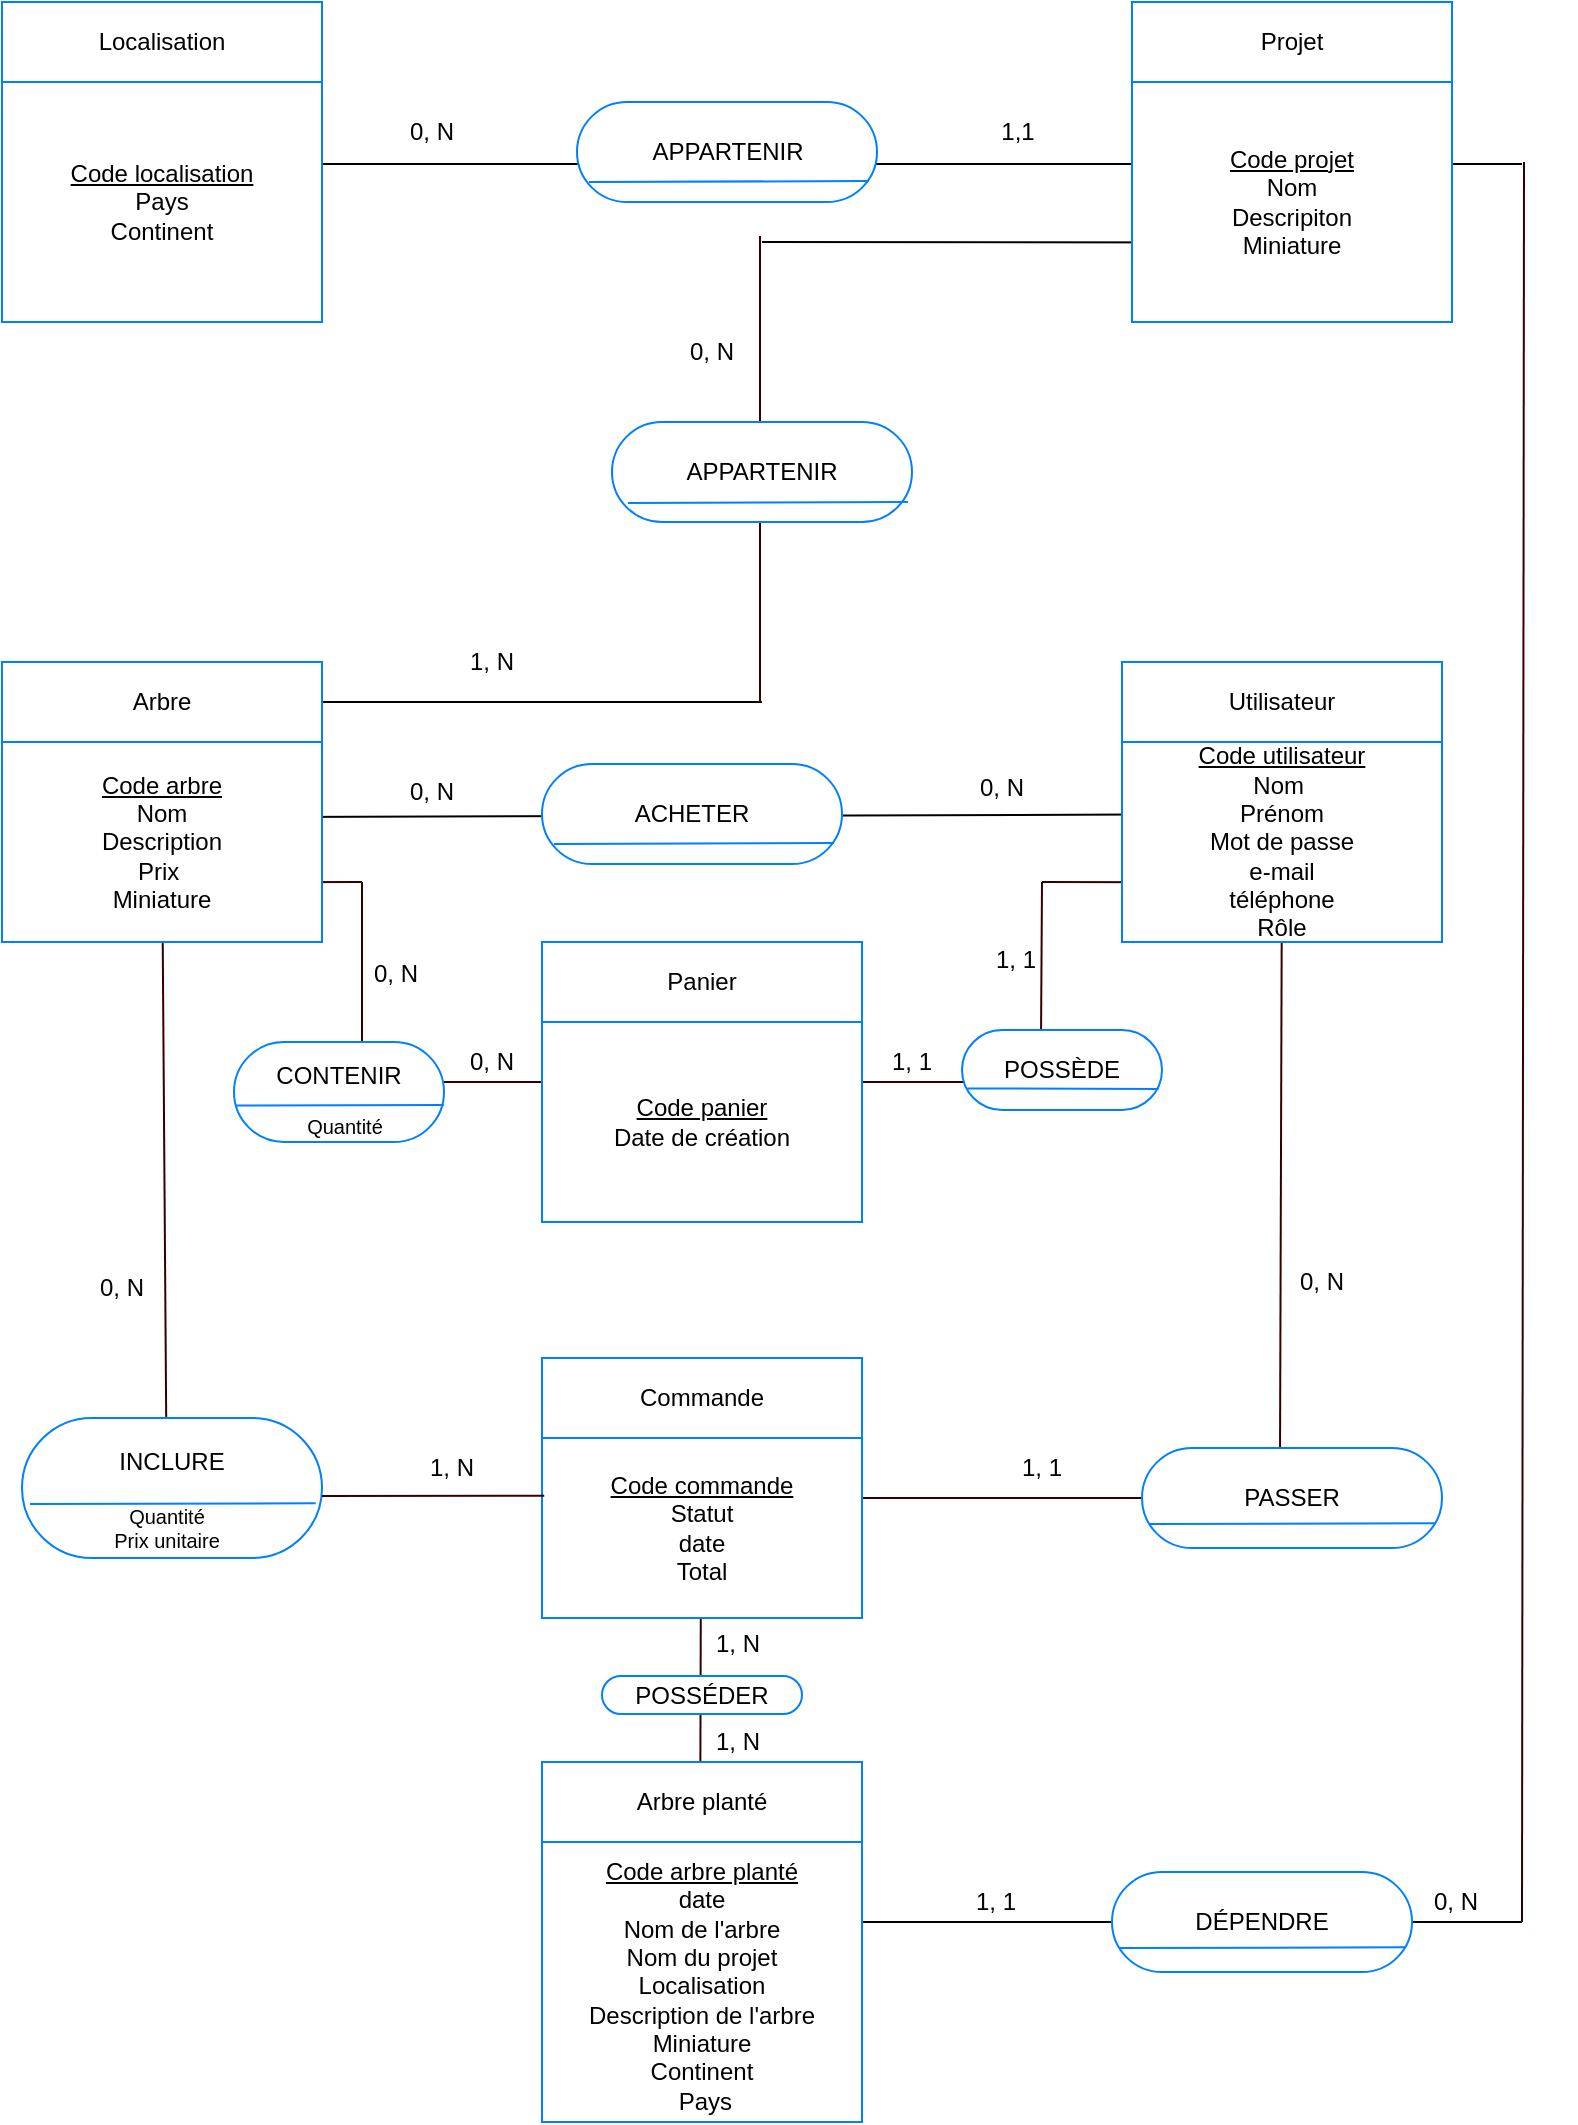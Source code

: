 <mxfile version="12.2.4" pages="1"><diagram id="wuAP7OVj4DSlteB5lkao" name="Page-1"><mxGraphModel dx="1166" dy="775" grid="1" gridSize="10" guides="1" tooltips="1" connect="1" arrows="1" fold="1" page="1" pageScale="1" pageWidth="827" pageHeight="1169" math="0" shadow="0"><root><mxCell id="0"/><mxCell id="1" parent="0"/><mxCell id="110" value="" style="endArrow=none;html=1;" parent="1" edge="1"><mxGeometry width="50" height="50" relative="1" as="geometry"><mxPoint x="460" y="1040" as="sourcePoint"/><mxPoint x="800" y="1040" as="targetPoint"/></mxGeometry></mxCell><mxCell id="103" value="" style="endArrow=none;html=1;exitX=-0.019;exitY=0.344;exitDx=0;exitDy=0;exitPerimeter=0;" parent="1" edge="1"><mxGeometry width="50" height="50" relative="1" as="geometry"><mxPoint x="652.96" y="200.28" as="sourcePoint"/><mxPoint x="420" y="200" as="targetPoint"/></mxGeometry></mxCell><mxCell id="101" value="" style="endArrow=none;html=1;" parent="1" edge="1"><mxGeometry width="50" height="50" relative="1" as="geometry"><mxPoint x="420" y="430" as="sourcePoint"/><mxPoint x="70" y="430" as="targetPoint"/></mxGeometry></mxCell><mxCell id="98" value="" style="endArrow=none;html=1;entryX=0.875;entryY=0.375;entryDx=0;entryDy=0;entryPerimeter=0;" parent="1" edge="1"><mxGeometry width="50" height="50" relative="1" as="geometry"><mxPoint x="800" y="161" as="sourcePoint"/><mxPoint x="111.5" y="161" as="targetPoint"/></mxGeometry></mxCell><mxCell id="28" value="" style="endArrow=none;html=1;strokeColor=#330000;labelBorderColor=#330000;exitX=0.5;exitY=0.333;exitDx=0;exitDy=0;exitPerimeter=0;" parent="1" source="25" edge="1"><mxGeometry width="50" height="50" relative="1" as="geometry"><mxPoint x="480" y="828" as="sourcePoint"/><mxPoint x="680" y="828" as="targetPoint"/></mxGeometry></mxCell><mxCell id="92" value="" style="endArrow=none;html=1;strokeColor=#330000;entryX=0.395;entryY=0.15;entryDx=0;entryDy=0;entryPerimeter=0;" parent="1" edge="1"><mxGeometry width="50" height="50" relative="1" as="geometry"><mxPoint x="389.5" y="843" as="sourcePoint"/><mxPoint x="389" y="1033" as="targetPoint"/><Array as="points"/></mxGeometry></mxCell><mxCell id="78" value="" style="endArrow=none;html=1;strokeColor=#330000;entryX=1;entryY=0.75;entryDx=0;entryDy=0;" parent="1" edge="1"><mxGeometry width="50" height="50" relative="1" as="geometry"><mxPoint x="220" y="520" as="sourcePoint"/><mxPoint x="220" y="642.25" as="targetPoint"/><Array as="points"/></mxGeometry></mxCell><mxCell id="80" value="" style="endArrow=none;html=1;strokeColor=#330000;" parent="1" edge="1"><mxGeometry width="50" height="50" relative="1" as="geometry"><mxPoint x="220" y="520" as="sourcePoint"/><mxPoint x="54" y="520.5" as="targetPoint"/><Array as="points"/></mxGeometry></mxCell><mxCell id="81" value="" style="endArrow=none;html=1;strokeColor=#330000;entryX=0.395;entryY=0.15;entryDx=0;entryDy=0;entryPerimeter=0;" parent="1" target="74" edge="1"><mxGeometry width="50" height="50" relative="1" as="geometry"><mxPoint x="560" y="520" as="sourcePoint"/><mxPoint x="559.5" y="704.0" as="targetPoint"/><Array as="points"/></mxGeometry></mxCell><mxCell id="79" value="" style="endArrow=none;html=1;strokeColor=#330000;" parent="1" edge="1"><mxGeometry width="50" height="50" relative="1" as="geometry"><mxPoint x="750.5" y="520.5" as="sourcePoint"/><mxPoint x="560" y="520" as="targetPoint"/><Array as="points"/></mxGeometry></mxCell><mxCell id="35" value="" style="endArrow=none;html=1;strokeColor=#330000;labelBorderColor=#330000;exitX=0.46;exitY=0.1;exitDx=0;exitDy=0;exitPerimeter=0;" parent="1" source="29" target="10" edge="1"><mxGeometry width="50" height="50" relative="1" as="geometry"><mxPoint x="679" y="704" as="sourcePoint"/><mxPoint x="679" y="610" as="targetPoint"/></mxGeometry></mxCell><mxCell id="34" value="" style="endArrow=none;html=1;strokeColor=#330000;labelBorderColor=#330000;" parent="1" source="85" target="8" edge="1"><mxGeometry width="50" height="50" relative="1" as="geometry"><mxPoint x="121" y="975" as="sourcePoint"/><mxPoint x="240" y="704" as="targetPoint"/></mxGeometry></mxCell><mxCell id="14" value="" style="endArrow=none;html=1;entryX=0.875;entryY=0.375;entryDx=0;entryDy=0;entryPerimeter=0;exitX=0.044;exitY=0.363;exitDx=0;exitDy=0;exitPerimeter=0;" parent="1" source="10" target="8" edge="1"><mxGeometry width="50" height="50" relative="1" as="geometry"><mxPoint x="310" y="510" as="sourcePoint"/><mxPoint x="200" y="505" as="targetPoint"/></mxGeometry></mxCell><mxCell id="60" value="" style="endArrow=none;html=1;strokeColor=#330000;" parent="1" edge="1"><mxGeometry width="50" height="50" relative="1" as="geometry"><mxPoint x="180" y="620" as="sourcePoint"/><mxPoint x="540" y="620" as="targetPoint"/></mxGeometry></mxCell><mxCell id="7" value="Arbre" style="rounded=0;whiteSpace=wrap;html=1;strokeColor=#007FFF;" parent="1" vertex="1"><mxGeometry x="40" y="410" width="160" height="40" as="geometry"/></mxCell><mxCell id="8" value="&lt;u&gt;Code arbre&lt;br&gt;&lt;/u&gt;Nom&lt;br&gt;Description&lt;br&gt;Prix&amp;nbsp;&lt;br&gt;Miniature" style="rounded=0;whiteSpace=wrap;html=1;strokeColor=#007FFF;" parent="1" vertex="1"><mxGeometry x="40" y="450" width="160" height="100" as="geometry"/></mxCell><mxCell id="9" value="Utilisateur" style="rounded=0;whiteSpace=wrap;html=1;strokeColor=#007FFF;" parent="1" vertex="1"><mxGeometry x="600" y="410" width="160" height="40" as="geometry"/></mxCell><mxCell id="10" value="&lt;u&gt;Code utilisateur&lt;br&gt;&lt;/u&gt;Nom&amp;nbsp;&lt;br&gt;Prénom&lt;br&gt;Mot de passe&lt;br&gt;e-mail&lt;br&gt;téléphone&lt;br&gt;Rôle" style="rounded=0;whiteSpace=wrap;html=1;strokeColor=#007FFF;" parent="1" vertex="1"><mxGeometry x="600" y="450" width="160" height="100" as="geometry"/></mxCell><mxCell id="13" value="ACHETER" style="rounded=1;whiteSpace=wrap;html=1;arcSize=50;strokeColor=#007FFF;" parent="1" vertex="1"><mxGeometry x="310" y="461" width="150" height="50" as="geometry"/></mxCell><mxCell id="16" value="" style="endArrow=none;html=1;entryX=1;entryY=0.75;entryDx=0;entryDy=0;strokeColor=#007FFF;" parent="1" edge="1"><mxGeometry width="50" height="50" relative="1" as="geometry"><mxPoint x="316" y="501" as="sourcePoint"/><mxPoint x="456" y="500.5" as="targetPoint"/></mxGeometry></mxCell><mxCell id="18" value="0, N" style="rounded=0;whiteSpace=wrap;html=1;labelBorderColor=none;strokeColor=none;fillColor=none;" parent="1" vertex="1"><mxGeometry x="520" y="463" width="40" height="20" as="geometry"/></mxCell><mxCell id="21" value="0, N" style="rounded=0;whiteSpace=wrap;html=1;labelBorderColor=none;strokeColor=none;fillColor=none;" parent="1" vertex="1"><mxGeometry x="230" y="460" width="50" height="30" as="geometry"/></mxCell><mxCell id="25" value="&lt;u&gt;Code commande&lt;br&gt;&lt;/u&gt;Statut&lt;br&gt;date&lt;br&gt;Total" style="rounded=0;whiteSpace=wrap;html=1;strokeColor=#007FFF;" parent="1" vertex="1"><mxGeometry x="310" y="798" width="160" height="90" as="geometry"/></mxCell><mxCell id="26" value="Commande" style="rounded=0;whiteSpace=wrap;html=1;strokeColor=#007FFF;" parent="1" vertex="1"><mxGeometry x="310" y="758" width="160" height="40" as="geometry"/></mxCell><mxCell id="29" value="PASSER" style="rounded=1;whiteSpace=wrap;html=1;arcSize=50;strokeColor=#007FFF;" parent="1" vertex="1"><mxGeometry x="610" y="803" width="150" height="50" as="geometry"/></mxCell><mxCell id="30" value="" style="endArrow=none;html=1;strokeColor=#007FFF;entryX=0.979;entryY=0.753;entryDx=0;entryDy=0;entryPerimeter=0;" parent="1" target="29" edge="1"><mxGeometry width="50" height="50" relative="1" as="geometry"><mxPoint x="614" y="841" as="sourcePoint"/><mxPoint x="744" y="841" as="targetPoint"/></mxGeometry></mxCell><mxCell id="31" value="INCLURE" style="rounded=1;whiteSpace=wrap;html=1;arcSize=50;strokeColor=#007FFF;labelPosition=center;verticalLabelPosition=top;align=center;verticalAlign=bottom;spacing=0;spacingTop=0;spacingBottom=-29;" parent="1" vertex="1"><mxGeometry x="50" y="788" width="150" height="70" as="geometry"/></mxCell><mxCell id="33" value="" style="endArrow=none;html=1;strokeColor=#330000;labelBorderColor=#330000;entryX=0.007;entryY=0.321;entryDx=0;entryDy=0;entryPerimeter=0;" parent="1" target="25" edge="1"><mxGeometry width="50" height="50" relative="1" as="geometry"><mxPoint x="200" y="827" as="sourcePoint"/><mxPoint x="230" y="748" as="targetPoint"/><Array as="points"/></mxGeometry></mxCell><mxCell id="36" value="1, 1" style="rounded=0;whiteSpace=wrap;html=1;labelBorderColor=none;strokeColor=none;fillColor=none;" parent="1" vertex="1"><mxGeometry x="525" y="803" width="70" height="20" as="geometry"/></mxCell><mxCell id="37" value="0, N" style="rounded=0;whiteSpace=wrap;html=1;labelBorderColor=none;strokeColor=none;fillColor=none;" parent="1" vertex="1"><mxGeometry x="640" y="690" width="120" height="60" as="geometry"/></mxCell><mxCell id="38" value="0, N" style="rounded=0;whiteSpace=wrap;html=1;labelBorderColor=none;strokeColor=none;fillColor=none;" parent="1" vertex="1"><mxGeometry x="40" y="692.5" width="120" height="60" as="geometry"/></mxCell><mxCell id="39" value="1, N" style="rounded=0;whiteSpace=wrap;html=1;labelBorderColor=none;strokeColor=none;fillColor=none;" parent="1" vertex="1"><mxGeometry x="250" y="803" width="30" height="20" as="geometry"/></mxCell><mxCell id="40" value="Localisation" style="rounded=0;whiteSpace=wrap;html=1;strokeColor=#007FFF;" parent="1" vertex="1"><mxGeometry x="40" y="80" width="160" height="40" as="geometry"/></mxCell><mxCell id="41" value="&lt;u&gt;Code localisation&lt;br&gt;&lt;/u&gt;Pays&lt;br&gt;Continent" style="rounded=0;whiteSpace=wrap;html=1;strokeColor=#007FFF;" parent="1" vertex="1"><mxGeometry x="40" y="120" width="160" height="120" as="geometry"/></mxCell><mxCell id="49" value="Panier" style="rounded=0;whiteSpace=wrap;html=1;strokeColor=#007FFF;" parent="1" vertex="1"><mxGeometry x="310" y="550" width="160" height="40" as="geometry"/></mxCell><mxCell id="50" value="&lt;u&gt;Code panier&lt;br&gt;&lt;/u&gt;Date de création" style="rounded=0;whiteSpace=wrap;html=1;strokeColor=#007FFF;" parent="1" vertex="1"><mxGeometry x="310" y="590" width="160" height="100" as="geometry"/></mxCell><mxCell id="56" value="CONTENIR" style="rounded=1;whiteSpace=wrap;html=1;arcSize=50;strokeColor=#007FFF;spacingBottom=16;" parent="1" vertex="1"><mxGeometry x="156" y="600" width="105" height="50" as="geometry"/></mxCell><mxCell id="55" value="" style="endArrow=none;html=1;strokeColor=#007FFF;exitX=0.006;exitY=0.636;exitDx=0;exitDy=0;entryX=0.999;entryY=0.631;entryDx=0;entryDy=0;entryPerimeter=0;exitPerimeter=0;" parent="1" source="56" target="56" edge="1"><mxGeometry width="50" height="50" relative="1" as="geometry"><mxPoint x="160.88" y="630.304" as="sourcePoint"/><mxPoint x="272.144" y="631.144" as="targetPoint"/></mxGeometry></mxCell><mxCell id="62" value="0, N" style="rounded=0;whiteSpace=wrap;html=1;labelBorderColor=none;strokeColor=none;fillColor=none;" parent="1" vertex="1"><mxGeometry x="270" y="605" width="30" height="10" as="geometry"/></mxCell><mxCell id="63" value="0, N" style="rounded=0;whiteSpace=wrap;html=1;labelBorderColor=none;strokeColor=none;fillColor=none;" parent="1" vertex="1"><mxGeometry x="222" y="560" width="30" height="12" as="geometry"/></mxCell><mxCell id="67" value="1, 1" style="rounded=0;whiteSpace=wrap;html=1;labelBorderColor=none;strokeColor=none;fillColor=none;" parent="1" vertex="1"><mxGeometry x="480" y="610" width="30" as="geometry"/></mxCell><mxCell id="68" value="1, 1" style="rounded=0;whiteSpace=wrap;html=1;labelBorderColor=none;strokeColor=none;fillColor=none;" parent="1" vertex="1"><mxGeometry x="522" y="559" width="50" as="geometry"/></mxCell><mxCell id="73" value="" style="endArrow=none;html=1;strokeColor=#007FFF;exitX=0.04;exitY=0.809;exitDx=0;exitDy=0;entryX=0.952;entryY=0.824;entryDx=0;entryDy=0;entryPerimeter=0;exitPerimeter=0;" parent="1" source="74" target="74" edge="1"><mxGeometry width="50" height="50" relative="1" as="geometry"><mxPoint x="450" y="728.0" as="sourcePoint"/><mxPoint x="530" y="730" as="targetPoint"/></mxGeometry></mxCell><mxCell id="74" value="POSSÈDE" style="rounded=1;whiteSpace=wrap;html=1;arcSize=50;strokeColor=#007FFF;" parent="1" vertex="1"><mxGeometry x="520" y="594" width="100" height="40" as="geometry"/></mxCell><mxCell id="75" value="" style="endArrow=none;html=1;strokeColor=#007FFF;exitX=0.027;exitY=0.731;exitDx=0;exitDy=0;exitPerimeter=0;entryX=0.983;entryY=0.737;entryDx=0;entryDy=0;entryPerimeter=0;" parent="1" source="74" target="74" edge="1"><mxGeometry width="50" height="50" relative="1" as="geometry"><mxPoint x="524" y="623.36" as="sourcePoint"/><mxPoint x="615" y="624" as="targetPoint"/></mxGeometry></mxCell><mxCell id="76" value="" style="endArrow=none;html=1;strokeColor=#007FFF;entryX=0.979;entryY=0.753;entryDx=0;entryDy=0;entryPerimeter=0;" parent="1" edge="1"><mxGeometry width="50" height="50" relative="1" as="geometry"><mxPoint x="54" y="831" as="sourcePoint"/><mxPoint x="196.85" y="830.65" as="targetPoint"/></mxGeometry></mxCell><mxCell id="85" value="Quantité&lt;br style=&quot;font-size: 10px;&quot;&gt;Prix unitaire" style="rounded=0;whiteSpace=wrap;html=1;strokeColor=none;fillColor=none;fontSize=10;" parent="1" vertex="1"><mxGeometry x="75" y="828" width="95" height="30" as="geometry"/></mxCell><mxCell id="87" value="Arbre planté" style="rounded=0;whiteSpace=wrap;html=1;strokeColor=#007FFF;" parent="1" vertex="1"><mxGeometry x="310" y="960" width="160" height="40" as="geometry"/></mxCell><mxCell id="88" value="&lt;u&gt;Code arbre planté&lt;br&gt;&lt;/u&gt;date&lt;br&gt;Nom de l'arbre&lt;br&gt;Nom du projet&lt;br&gt;Localisation&lt;br&gt;Description de l'arbre&lt;br&gt;Miniature&lt;br&gt;Continent&lt;br&gt;&amp;nbsp;Pays" style="rounded=0;whiteSpace=wrap;html=1;strokeColor=#007FFF;spacing=0;spacingBottom=-4;" parent="1" vertex="1"><mxGeometry x="310" y="1000" width="160" height="140" as="geometry"/></mxCell><mxCell id="89" value="Quantité&lt;br style=&quot;font-size: 10px&quot;&gt;" style="rounded=0;whiteSpace=wrap;html=1;strokeColor=none;fillColor=none;fontSize=10;" parent="1" vertex="1"><mxGeometry x="178.5" y="634" width="65" height="15" as="geometry"/></mxCell><mxCell id="90" value="" style="endArrow=none;html=1;strokeColor=#007FFF;exitX=0.027;exitY=0.731;exitDx=0;exitDy=0;exitPerimeter=0;entryX=0.983;entryY=0.737;entryDx=0;entryDy=0;entryPerimeter=0;" parent="1" source="91" target="91" edge="1"><mxGeometry width="50" height="50" relative="1" as="geometry"><mxPoint x="354" y="1003.36" as="sourcePoint"/><mxPoint x="445" y="1004" as="targetPoint"/></mxGeometry></mxCell><mxCell id="91" value="POSSÉDER" style="rounded=1;whiteSpace=wrap;html=1;arcSize=50;strokeColor=#007FFF;" parent="1" vertex="1"><mxGeometry x="340" y="917" width="100" height="19" as="geometry"/></mxCell><mxCell id="94" value="1, N" style="rounded=0;whiteSpace=wrap;html=1;labelBorderColor=none;strokeColor=none;fillColor=none;" parent="1" vertex="1"><mxGeometry x="372.5" y="940" width="70" height="20" as="geometry"/></mxCell><mxCell id="95" value="1, N" style="rounded=0;whiteSpace=wrap;html=1;labelBorderColor=none;strokeColor=none;fillColor=none;" parent="1" vertex="1"><mxGeometry x="372.5" y="891" width="70" height="20" as="geometry"/></mxCell><mxCell id="96" value="Projet" style="rounded=0;whiteSpace=wrap;html=1;strokeColor=#007FFF;" parent="1" vertex="1"><mxGeometry x="605" y="80" width="160" height="40" as="geometry"/></mxCell><mxCell id="97" value="&lt;u&gt;Code projet&lt;br&gt;&lt;/u&gt;Nom&lt;br&gt;Descripiton&lt;br&gt;Miniature" style="rounded=0;whiteSpace=wrap;html=1;strokeColor=#007FFF;" parent="1" vertex="1"><mxGeometry x="605" y="120" width="160" height="120" as="geometry"/></mxCell><mxCell id="99" value="APPARTENIR" style="rounded=1;whiteSpace=wrap;html=1;arcSize=50;strokeColor=#007FFF;" parent="1" vertex="1"><mxGeometry x="327.5" y="130" width="150" height="50" as="geometry"/></mxCell><mxCell id="100" value="" style="endArrow=none;html=1;entryX=1;entryY=0.75;entryDx=0;entryDy=0;strokeColor=#007FFF;" parent="1" edge="1"><mxGeometry width="50" height="50" relative="1" as="geometry"><mxPoint x="333.5" y="170" as="sourcePoint"/><mxPoint x="473.5" y="169.5" as="targetPoint"/></mxGeometry></mxCell><mxCell id="102" value="" style="endArrow=none;html=1;strokeColor=#330000;labelBorderColor=#330000;" parent="1" edge="1"><mxGeometry width="50" height="50" relative="1" as="geometry"><mxPoint x="419" y="430" as="sourcePoint"/><mxPoint x="419" y="197" as="targetPoint"/></mxGeometry></mxCell><mxCell id="105" value="APPARTENIR" style="rounded=1;whiteSpace=wrap;html=1;arcSize=50;strokeColor=#007FFF;" parent="1" vertex="1"><mxGeometry x="345" y="290" width="150" height="50" as="geometry"/></mxCell><mxCell id="106" value="1, N" style="rounded=0;whiteSpace=wrap;html=1;labelBorderColor=none;strokeColor=none;fillColor=none;" parent="1" vertex="1"><mxGeometry x="270" y="400" width="30" height="20" as="geometry"/></mxCell><mxCell id="107" value="0, N" style="rounded=0;whiteSpace=wrap;html=1;labelBorderColor=none;strokeColor=none;fillColor=none;" parent="1" vertex="1"><mxGeometry x="380" y="245" width="30" height="20" as="geometry"/></mxCell><mxCell id="108" value="1,1" style="rounded=0;whiteSpace=wrap;html=1;labelBorderColor=none;strokeColor=none;fillColor=none;" parent="1" vertex="1"><mxGeometry x="532.5" y="135" width="30" height="20" as="geometry"/></mxCell><mxCell id="109" value="0, N" style="rounded=0;whiteSpace=wrap;html=1;labelBorderColor=none;strokeColor=none;fillColor=none;" parent="1" vertex="1"><mxGeometry x="240" y="135" width="30" height="20" as="geometry"/></mxCell><mxCell id="104" value="" style="endArrow=none;html=1;entryX=1;entryY=0.75;entryDx=0;entryDy=0;strokeColor=#007FFF;" parent="1" edge="1"><mxGeometry width="50" height="50" relative="1" as="geometry"><mxPoint x="353" y="330.5" as="sourcePoint"/><mxPoint x="493" y="330" as="targetPoint"/></mxGeometry></mxCell><mxCell id="111" value="DÉPENDRE" style="rounded=1;whiteSpace=wrap;html=1;arcSize=50;strokeColor=#007FFF;" parent="1" vertex="1"><mxGeometry x="595" y="1015" width="150" height="50" as="geometry"/></mxCell><mxCell id="112" value="" style="endArrow=none;html=1;strokeColor=#007FFF;entryX=0.979;entryY=0.753;entryDx=0;entryDy=0;entryPerimeter=0;" parent="1" target="111" edge="1"><mxGeometry width="50" height="50" relative="1" as="geometry"><mxPoint x="599" y="1053" as="sourcePoint"/><mxPoint x="729" y="1053" as="targetPoint"/></mxGeometry></mxCell><mxCell id="113" value="" style="endArrow=none;html=1;strokeColor=#330000;labelBorderColor=#330000;exitX=0.46;exitY=0.1;exitDx=0;exitDy=0;exitPerimeter=0;" parent="1" edge="1"><mxGeometry width="50" height="50" relative="1" as="geometry"><mxPoint x="800" y="1040" as="sourcePoint"/><mxPoint x="801" y="160" as="targetPoint"/></mxGeometry></mxCell><mxCell id="114" value="1, 1" style="rounded=0;whiteSpace=wrap;html=1;labelBorderColor=none;strokeColor=none;fillColor=none;" parent="1" vertex="1"><mxGeometry x="502" y="1020" width="70" height="20" as="geometry"/></mxCell><mxCell id="115" value="0, N" style="rounded=0;whiteSpace=wrap;html=1;labelBorderColor=none;strokeColor=none;fillColor=none;" parent="1" vertex="1"><mxGeometry x="707" y="1000" width="120" height="60" as="geometry"/></mxCell></root></mxGraphModel></diagram></mxfile>